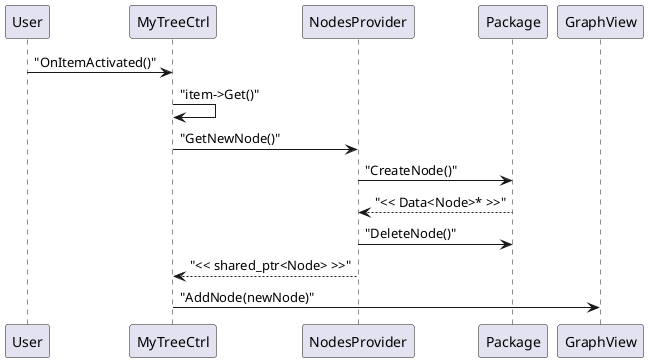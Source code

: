 @startuml
User -> MyTreeCtrl : "OnItemActivated()"
MyTreeCtrl -> MyTreeCtrl : "item->Get()"
MyTreeCtrl -> NodesProvider : "GetNewNode()"
NodesProvider -> Package : "CreateNode()"
Package --> NodesProvider : "<< Data<Node>* >>"
NodesProvider -> Package : "DeleteNode()"
NodesProvider --> MyTreeCtrl : "<< shared_ptr<Node> >>"
MyTreeCtrl -> GraphView : "AddNode(newNode)"
@enduml
